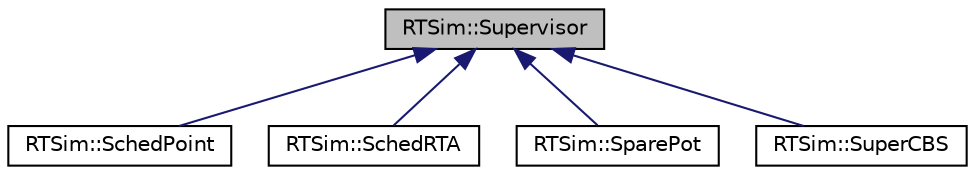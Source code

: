 digraph "RTSim::Supervisor"
{
  edge [fontname="Helvetica",fontsize="10",labelfontname="Helvetica",labelfontsize="10"];
  node [fontname="Helvetica",fontsize="10",shape=record];
  Node0 [label="RTSim::Supervisor",height=0.2,width=0.4,color="black", fillcolor="grey75", style="filled", fontcolor="black"];
  Node0 -> Node1 [dir="back",color="midnightblue",fontsize="10",style="solid",fontname="Helvetica"];
  Node1 [label="RTSim::SchedPoint",height=0.2,width=0.4,color="black", fillcolor="white", style="filled",URL="$classRTSim_1_1SchedPoint.html"];
  Node0 -> Node2 [dir="back",color="midnightblue",fontsize="10",style="solid",fontname="Helvetica"];
  Node2 [label="RTSim::SchedRTA",height=0.2,width=0.4,color="black", fillcolor="white", style="filled",URL="$classRTSim_1_1SchedRTA.html"];
  Node0 -> Node3 [dir="back",color="midnightblue",fontsize="10",style="solid",fontname="Helvetica"];
  Node3 [label="RTSim::SparePot",height=0.2,width=0.4,color="black", fillcolor="white", style="filled",URL="$classRTSim_1_1SparePot.html"];
  Node0 -> Node4 [dir="back",color="midnightblue",fontsize="10",style="solid",fontname="Helvetica"];
  Node4 [label="RTSim::SuperCBS",height=0.2,width=0.4,color="black", fillcolor="white", style="filled",URL="$classRTSim_1_1SuperCBS.html"];
}
